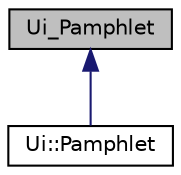digraph "Ui_Pamphlet"
{
  edge [fontname="Helvetica",fontsize="10",labelfontname="Helvetica",labelfontsize="10"];
  node [fontname="Helvetica",fontsize="10",shape=record];
  Node0 [label="Ui_Pamphlet",height=0.2,width=0.4,color="black", fillcolor="grey75", style="filled", fontcolor="black"];
  Node0 -> Node1 [dir="back",color="midnightblue",fontsize="10",style="solid"];
  Node1 [label="Ui::Pamphlet",height=0.2,width=0.4,color="black", fillcolor="white", style="filled",URL="$class_ui_1_1_pamphlet.html"];
}
